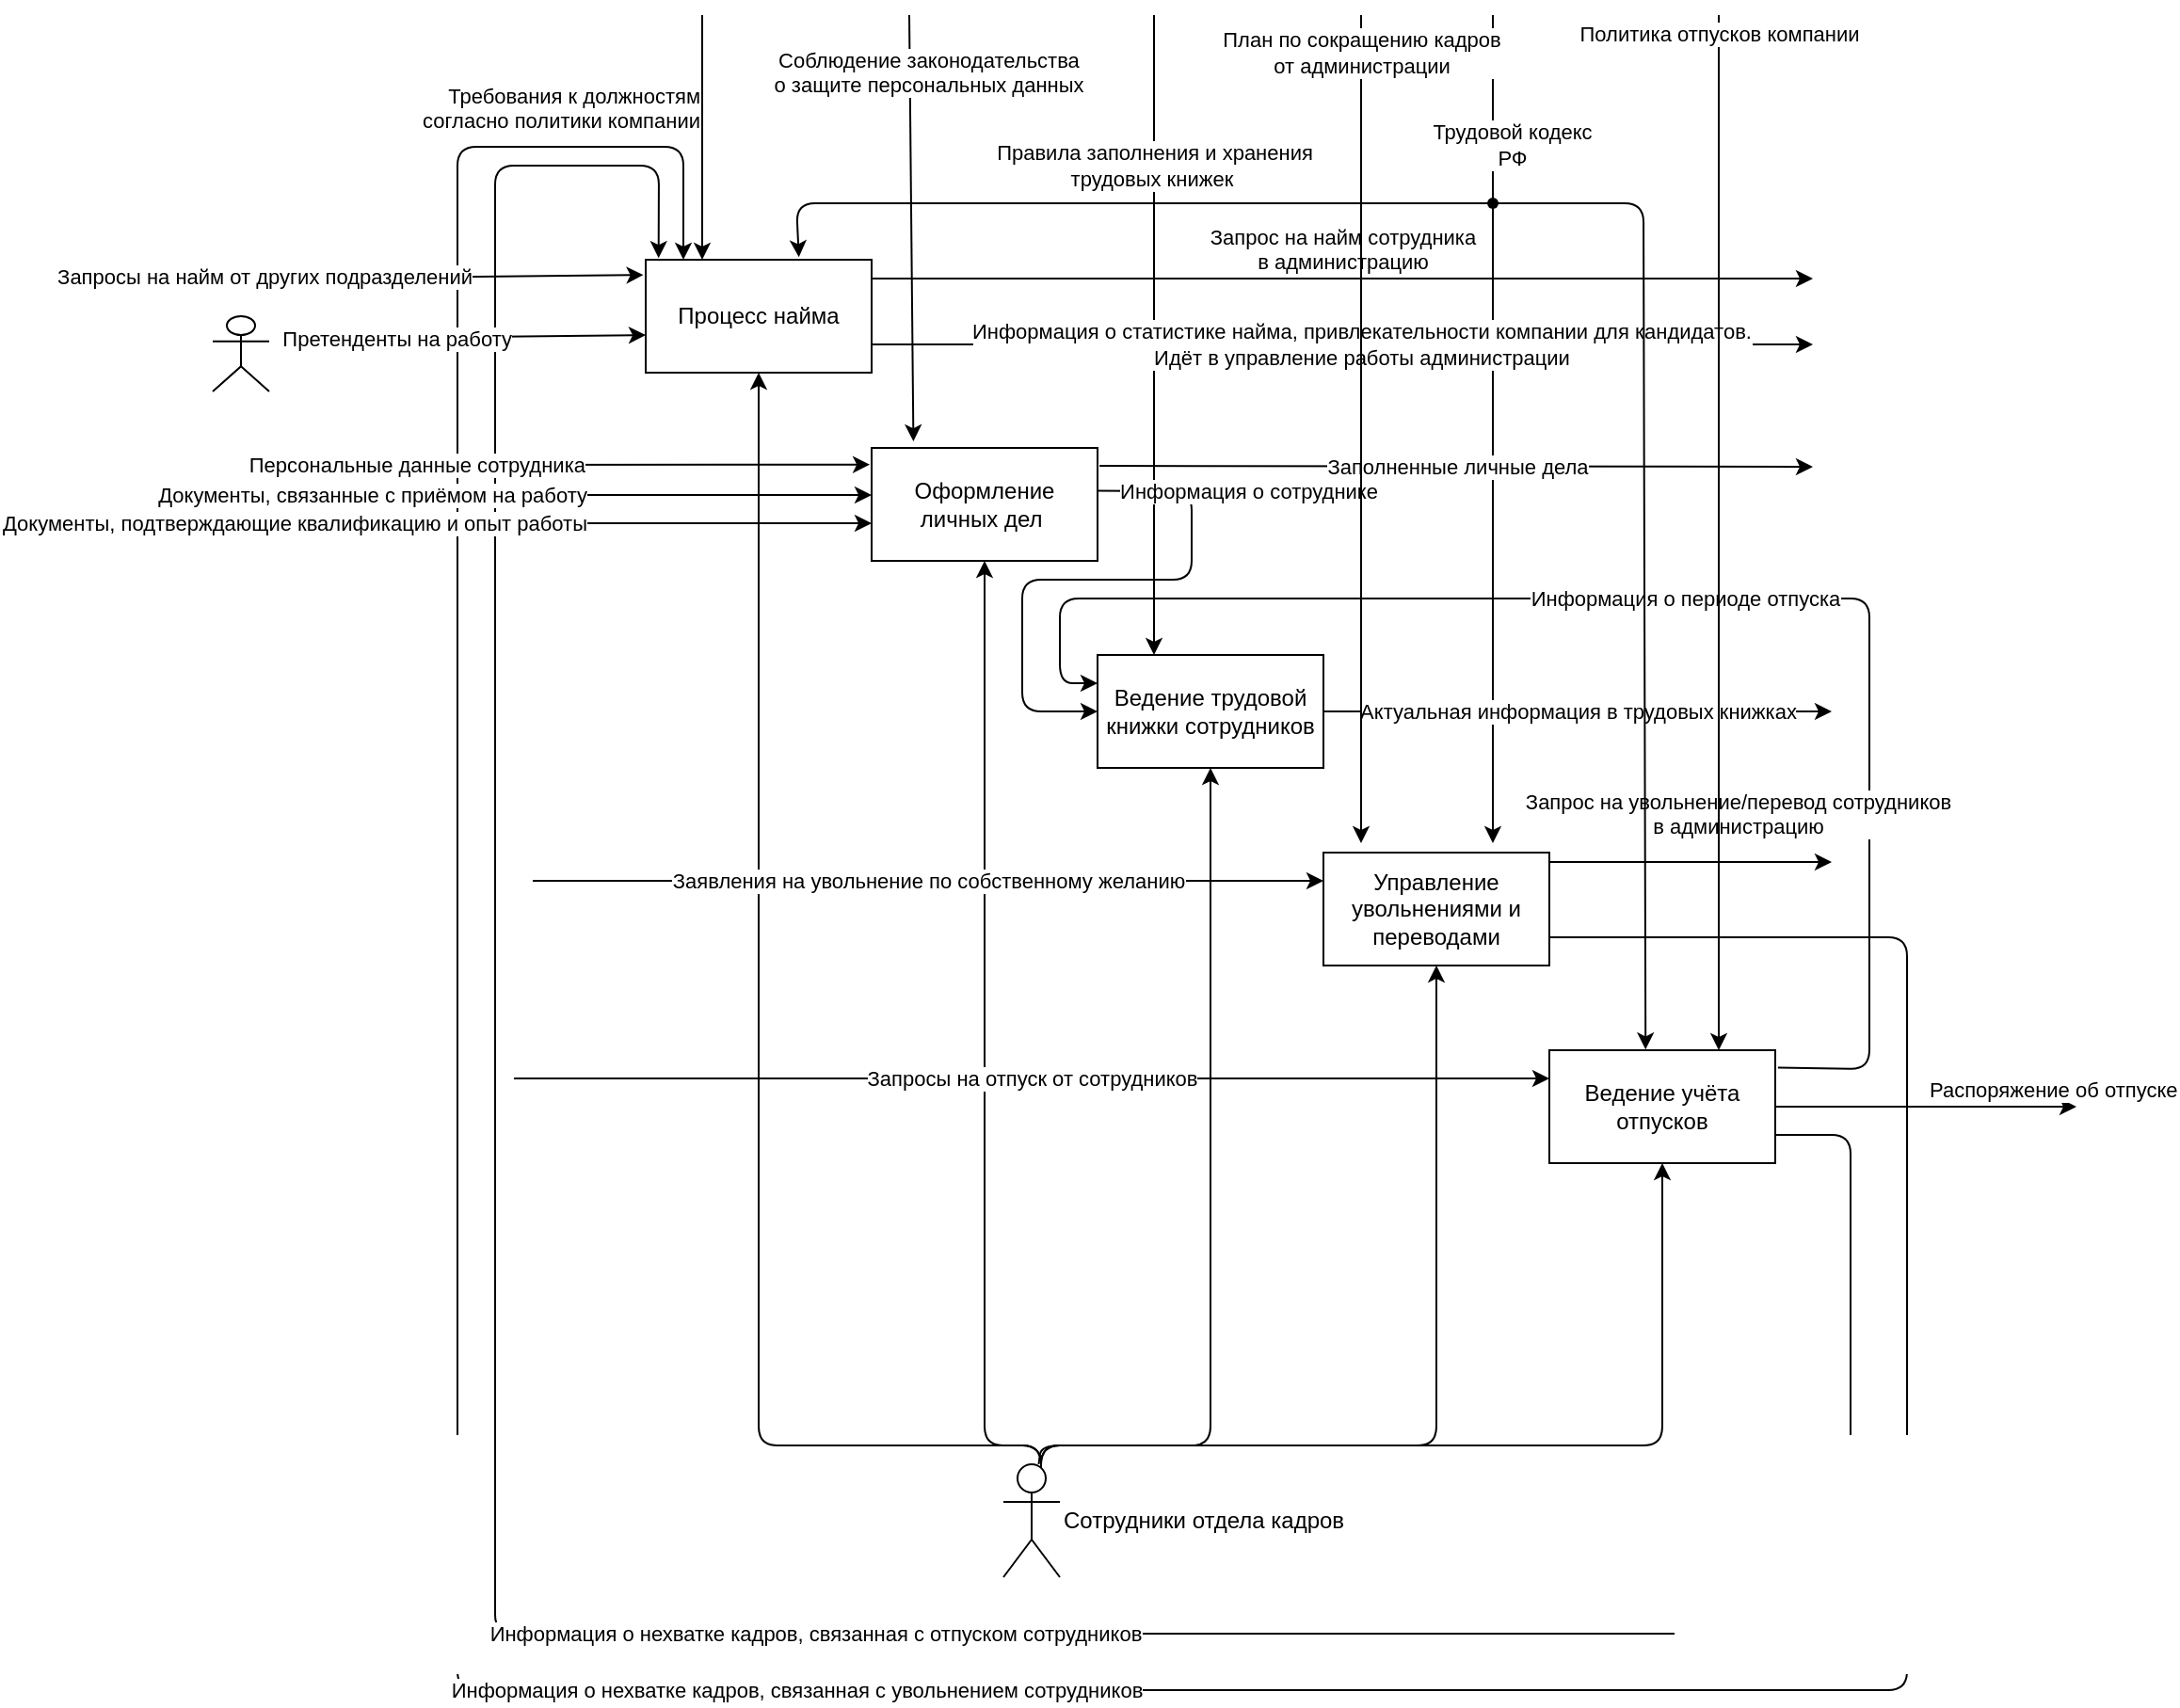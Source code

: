 <mxfile>
    <diagram id="W4oG9ZekPhnmWvGLDY8r" name="Страница 1">
        <mxGraphModel dx="2340" dy="1024" grid="1" gridSize="10" guides="1" tooltips="1" connect="1" arrows="1" fold="1" page="1" pageScale="1" pageWidth="827" pageHeight="1169" math="0" shadow="0">
            <root>
                <mxCell id="0"/>
                <mxCell id="1" parent="0"/>
                <mxCell id="43" value="Трудовой кодекс&lt;br&gt;РФ" style="endArrow=classic;html=1;labelBackgroundColor=default;" parent="1" edge="1">
                    <mxGeometry x="-0.682" y="10" width="50" height="50" relative="1" as="geometry">
                        <mxPoint x="630" y="80" as="sourcePoint"/>
                        <mxPoint x="630" y="520" as="targetPoint"/>
                        <mxPoint y="-1" as="offset"/>
                    </mxGeometry>
                </mxCell>
                <mxCell id="38" value="Правила заполнения и хранения&lt;br&gt;трудовых книжек&amp;nbsp;" style="endArrow=classic;html=1;entryX=0.25;entryY=0;entryDx=0;entryDy=0;" parent="1" target="4" edge="1">
                    <mxGeometry x="-0.529" width="50" height="50" relative="1" as="geometry">
                        <mxPoint x="450" y="80" as="sourcePoint"/>
                        <mxPoint x="510" y="110" as="targetPoint"/>
                        <mxPoint as="offset"/>
                    </mxGeometry>
                </mxCell>
                <mxCell id="39" value="Актуальная информация в трудовых книжках" style="edgeStyle=none;html=1;exitX=1;exitY=0.5;exitDx=0;exitDy=0;labelBackgroundColor=default;" parent="1" source="4" edge="1">
                    <mxGeometry relative="1" as="geometry">
                        <mxPoint x="810" y="450" as="targetPoint"/>
                    </mxGeometry>
                </mxCell>
                <mxCell id="4" value="Ведение трудовой книжки сотрудников" style="rounded=0;whiteSpace=wrap;html=1;" parent="1" vertex="1">
                    <mxGeometry x="420" y="420" width="120" height="60" as="geometry"/>
                </mxCell>
                <mxCell id="33" value="Заполненные личные дела" style="edgeStyle=none;html=1;exitX=1.009;exitY=0.159;exitDx=0;exitDy=0;exitPerimeter=0;" parent="1" source="5" edge="1">
                    <mxGeometry relative="1" as="geometry">
                        <mxPoint x="800" y="320" as="targetPoint"/>
                    </mxGeometry>
                </mxCell>
                <mxCell id="34" value="Информация о сотруднике" style="edgeStyle=none;html=1;entryX=0;entryY=0.5;entryDx=0;entryDy=0;exitX=0.992;exitY=0.38;exitDx=0;exitDy=0;exitPerimeter=0;" parent="1" source="5" target="4" edge="1">
                    <mxGeometry x="-0.658" y="30" relative="1" as="geometry">
                        <Array as="points">
                            <mxPoint x="470" y="333"/>
                            <mxPoint x="470" y="380"/>
                            <mxPoint x="380" y="380"/>
                            <mxPoint x="380" y="450"/>
                        </Array>
                        <mxPoint as="offset"/>
                    </mxGeometry>
                </mxCell>
                <mxCell id="5" value="Оформление личных дел&amp;nbsp;" style="rounded=0;whiteSpace=wrap;html=1;" parent="1" vertex="1">
                    <mxGeometry x="300" y="310" width="120" height="60" as="geometry"/>
                </mxCell>
                <mxCell id="6" value="Процесс найма" style="rounded=0;whiteSpace=wrap;html=1;" parent="1" vertex="1">
                    <mxGeometry x="180" y="210" width="120" height="60" as="geometry"/>
                </mxCell>
                <mxCell id="30" value="Информация о нехватке кадров, связанная с увольнением сотрудников" style="edgeStyle=none;html=1;exitX=1;exitY=0.75;exitDx=0;exitDy=0;" parent="1" source="7" edge="1">
                    <mxGeometry relative="1" as="geometry">
                        <mxPoint x="200" y="210" as="targetPoint"/>
                        <Array as="points">
                            <mxPoint x="850" y="570"/>
                            <mxPoint x="850" y="970"/>
                            <mxPoint x="80" y="970"/>
                            <mxPoint x="80" y="150"/>
                            <mxPoint x="200" y="150"/>
                        </Array>
                    </mxGeometry>
                </mxCell>
                <mxCell id="7" value="Управление увольнениями и переводами" style="rounded=0;whiteSpace=wrap;html=1;" parent="1" vertex="1">
                    <mxGeometry x="540" y="525" width="120" height="60" as="geometry"/>
                </mxCell>
                <mxCell id="28" value="Информация о нехватке кадров, связанная с отпуском сотрудников" style="edgeStyle=none;html=1;exitX=1;exitY=0.75;exitDx=0;exitDy=0;entryX=0.057;entryY=-0.015;entryDx=0;entryDy=0;entryPerimeter=0;" parent="1" source="8" target="6" edge="1">
                    <mxGeometry x="-0.119" relative="1" as="geometry">
                        <mxPoint x="760" y="400" as="targetPoint"/>
                        <Array as="points">
                            <mxPoint x="820" y="675"/>
                            <mxPoint x="820" y="940"/>
                            <mxPoint x="100" y="940"/>
                            <mxPoint x="100" y="160"/>
                            <mxPoint x="187" y="160"/>
                        </Array>
                        <mxPoint as="offset"/>
                    </mxGeometry>
                </mxCell>
                <mxCell id="29" value="Информация о периоде отпуска" style="edgeStyle=none;html=1;entryX=0;entryY=0.25;entryDx=0;entryDy=0;exitX=1.012;exitY=0.155;exitDx=0;exitDy=0;exitPerimeter=0;" parent="1" source="8" target="4" edge="1">
                    <mxGeometry relative="1" as="geometry">
                        <Array as="points">
                            <mxPoint x="830" y="640"/>
                            <mxPoint x="830" y="390"/>
                            <mxPoint x="400" y="390"/>
                            <mxPoint x="400" y="435"/>
                        </Array>
                    </mxGeometry>
                </mxCell>
                <mxCell id="52" value="Распоряжение об отпуске" style="edgeStyle=none;jumpStyle=none;html=1;labelBackgroundColor=default;verticalAlign=bottom;labelPosition=right;verticalLabelPosition=top;align=left;" parent="1" source="8" edge="1">
                    <mxGeometry relative="1" as="geometry">
                        <mxPoint x="940" y="660" as="targetPoint"/>
                    </mxGeometry>
                </mxCell>
                <mxCell id="8" value="Ведение учёта отпусков" style="rounded=0;whiteSpace=wrap;html=1;" parent="1" vertex="1">
                    <mxGeometry x="660" y="630" width="120" height="60" as="geometry"/>
                </mxCell>
                <mxCell id="9" value="Запросы на найм от других подразделений" style="endArrow=classic;html=1;entryX=-0.01;entryY=0.135;entryDx=0;entryDy=0;entryPerimeter=0;labelPosition=left;verticalLabelPosition=middle;align=right;verticalAlign=middle;" parent="1" target="6" edge="1">
                    <mxGeometry width="50" height="50" relative="1" as="geometry">
                        <mxPoint y="220" as="sourcePoint"/>
                        <mxPoint x="140" y="250" as="targetPoint"/>
                    </mxGeometry>
                </mxCell>
                <mxCell id="10" value="Претенденты на работу" style="endArrow=classic;html=1;entryX=-0.01;entryY=0.135;entryDx=0;entryDy=0;entryPerimeter=0;labelPosition=left;verticalLabelPosition=middle;align=right;verticalAlign=middle;" parent="1" edge="1">
                    <mxGeometry x="0.217" y="-1" width="50" height="50" relative="1" as="geometry">
                        <mxPoint x="1.2" y="251.9" as="sourcePoint"/>
                        <mxPoint x="180.0" y="250.0" as="targetPoint"/>
                        <mxPoint as="offset"/>
                    </mxGeometry>
                </mxCell>
                <mxCell id="12" value="Запрос на найм сотрудника&lt;br&gt;в администрацию" style="endArrow=classic;html=1;labelPosition=center;verticalLabelPosition=top;align=center;verticalAlign=bottom;" parent="1" edge="1">
                    <mxGeometry width="50" height="50" relative="1" as="geometry">
                        <mxPoint x="300" y="220" as="sourcePoint"/>
                        <mxPoint x="800" y="220" as="targetPoint"/>
                    </mxGeometry>
                </mxCell>
                <mxCell id="13" value="Требования к должностям&lt;br&gt;согласно политики компании" style="endArrow=classic;html=1;entryX=0.25;entryY=0;entryDx=0;entryDy=0;horizontal=1;verticalAlign=bottom;labelPosition=left;verticalLabelPosition=top;align=right;" parent="1" target="6" edge="1">
                    <mxGeometry width="50" height="50" relative="1" as="geometry">
                        <mxPoint x="210" y="80" as="sourcePoint"/>
                        <mxPoint x="250" y="40" as="targetPoint"/>
                        <mxPoint as="offset"/>
                    </mxGeometry>
                </mxCell>
                <mxCell id="15" style="edgeStyle=none;html=1;entryX=0.5;entryY=1;entryDx=0;entryDy=0;" parent="1" target="6" edge="1">
                    <mxGeometry relative="1" as="geometry">
                        <mxPoint x="390.0" y="860" as="sourcePoint"/>
                        <Array as="points">
                            <mxPoint x="390" y="840"/>
                            <mxPoint x="240" y="840"/>
                        </Array>
                    </mxGeometry>
                </mxCell>
                <mxCell id="16" style="edgeStyle=none;html=1;entryX=0.5;entryY=1;entryDx=0;entryDy=0;" parent="1" target="5" edge="1">
                    <mxGeometry relative="1" as="geometry">
                        <mxPoint x="390.0" y="860" as="sourcePoint"/>
                        <Array as="points">
                            <mxPoint x="390" y="840"/>
                            <mxPoint x="360" y="840"/>
                        </Array>
                    </mxGeometry>
                </mxCell>
                <mxCell id="17" style="edgeStyle=none;html=1;entryX=0.5;entryY=1;entryDx=0;entryDy=0;" parent="1" target="4" edge="1">
                    <mxGeometry relative="1" as="geometry">
                        <mxPoint x="390.0" y="860" as="sourcePoint"/>
                        <Array as="points">
                            <mxPoint x="390" y="840"/>
                            <mxPoint x="480" y="840"/>
                        </Array>
                    </mxGeometry>
                </mxCell>
                <mxCell id="18" style="edgeStyle=none;html=1;entryX=0.5;entryY=1;entryDx=0;entryDy=0;" parent="1" target="7" edge="1">
                    <mxGeometry relative="1" as="geometry">
                        <mxPoint x="390.0" y="860" as="sourcePoint"/>
                        <Array as="points">
                            <mxPoint x="390" y="840"/>
                            <mxPoint x="600" y="840"/>
                        </Array>
                    </mxGeometry>
                </mxCell>
                <mxCell id="19" style="edgeStyle=none;html=1;entryX=0.5;entryY=1;entryDx=0;entryDy=0;" parent="1" source="35" target="8" edge="1">
                    <mxGeometry relative="1" as="geometry">
                        <mxPoint x="390.0" y="860" as="sourcePoint"/>
                        <Array as="points">
                            <mxPoint x="390" y="840"/>
                            <mxPoint x="720" y="840"/>
                        </Array>
                    </mxGeometry>
                </mxCell>
                <mxCell id="22" value="Информация о статистике найма, привлекательности компании для кандидатов.&lt;br&gt;Идёт в управление работы администрации" style="endArrow=classic;exitX=1;exitY=0.75;exitDx=0;exitDy=0;verticalAlign=middle;html=1;labelBackgroundColor=default;labelPosition=center;verticalLabelPosition=middle;align=center;" parent="1" source="6" edge="1">
                    <mxGeometry x="0.04" width="50" height="50" relative="1" as="geometry">
                        <mxPoint x="340" y="270" as="sourcePoint"/>
                        <mxPoint x="800" y="255" as="targetPoint"/>
                        <mxPoint as="offset"/>
                    </mxGeometry>
                </mxCell>
                <mxCell id="23" value="Персональные данные сотрудника" style="endArrow=classic;html=1;entryX=-0.008;entryY=0.147;entryDx=0;entryDy=0;verticalAlign=middle;labelPosition=left;verticalLabelPosition=middle;align=right;entryPerimeter=0;" parent="1" target="5" edge="1">
                    <mxGeometry width="50" height="50" relative="1" as="geometry">
                        <mxPoint y="319" as="sourcePoint"/>
                        <mxPoint x="110" y="310" as="targetPoint"/>
                    </mxGeometry>
                </mxCell>
                <mxCell id="24" value="Документы, связанные с приёмом на работу" style="endArrow=classic;html=1;entryX=0;entryY=0.25;entryDx=0;entryDy=0;verticalAlign=middle;labelPosition=left;verticalLabelPosition=middle;align=right;" parent="1" edge="1">
                    <mxGeometry width="50" height="50" relative="1" as="geometry">
                        <mxPoint y="335" as="sourcePoint"/>
                        <mxPoint x="300" y="335" as="targetPoint"/>
                    </mxGeometry>
                </mxCell>
                <mxCell id="26" value="Документы, подтверждающие квалификацию и опыт работы" style="endArrow=classic;html=1;entryX=0;entryY=0.25;entryDx=0;entryDy=0;verticalAlign=middle;labelPosition=left;verticalLabelPosition=middle;align=right;" parent="1" edge="1">
                    <mxGeometry width="50" height="50" relative="1" as="geometry">
                        <mxPoint y="350" as="sourcePoint"/>
                        <mxPoint x="300" y="350" as="targetPoint"/>
                    </mxGeometry>
                </mxCell>
                <mxCell id="27" value="Соблюдение законодательства&lt;br&gt;о защите персональных данных" style="endArrow=classic;html=1;entryX=0.185;entryY=-0.058;entryDx=0;entryDy=0;entryPerimeter=0;labelPosition=center;verticalLabelPosition=top;align=center;verticalAlign=bottom;" parent="1" target="5" edge="1">
                    <mxGeometry x="-0.592" y="10" width="50" height="50" relative="1" as="geometry">
                        <mxPoint x="320" y="80" as="sourcePoint"/>
                        <mxPoint x="430" y="240" as="targetPoint"/>
                        <mxPoint as="offset"/>
                    </mxGeometry>
                </mxCell>
                <mxCell id="31" value="Запрос на увольнение/перевод сотрудников&lt;br&gt;в администрацию" style="endArrow=classic;html=1;verticalAlign=bottom;" parent="1" edge="1">
                    <mxGeometry x="0.333" y="10" width="50" height="50" relative="1" as="geometry">
                        <mxPoint x="660" y="530" as="sourcePoint"/>
                        <mxPoint x="810" y="530" as="targetPoint"/>
                        <mxPoint as="offset"/>
                    </mxGeometry>
                </mxCell>
                <mxCell id="35" value="Сотрудники отдела кадров" style="shape=umlActor;verticalLabelPosition=middle;verticalAlign=middle;html=1;outlineConnect=0;labelPosition=right;align=left;" parent="1" vertex="1">
                    <mxGeometry x="370" y="850" width="30" height="60" as="geometry"/>
                </mxCell>
                <mxCell id="37" value="" style="shape=umlActor;verticalLabelPosition=bottom;verticalAlign=top;html=1;outlineConnect=0;" parent="1" vertex="1">
                    <mxGeometry x="-50" y="240" width="30" height="40" as="geometry"/>
                </mxCell>
                <mxCell id="40" value="Запросы на отпуск от сотрудников" style="endArrow=classic;html=1;labelBackgroundColor=default;entryX=0;entryY=0.25;entryDx=0;entryDy=0;" parent="1" target="8" edge="1">
                    <mxGeometry width="50" height="50" relative="1" as="geometry">
                        <mxPoint x="110" y="645" as="sourcePoint"/>
                        <mxPoint x="190" y="670" as="targetPoint"/>
                    </mxGeometry>
                </mxCell>
                <mxCell id="41" value="Заявления на увольнение по собственному желанию" style="endArrow=classic;html=1;labelBackgroundColor=default;entryX=0;entryY=0.25;entryDx=0;entryDy=0;" parent="1" target="7" edge="1">
                    <mxGeometry width="50" height="50" relative="1" as="geometry">
                        <mxPoint x="120" y="540" as="sourcePoint"/>
                        <mxPoint x="200" y="510" as="targetPoint"/>
                    </mxGeometry>
                </mxCell>
                <mxCell id="42" value="План по сокращению кадров&lt;br&gt;от администрации" style="endArrow=classic;html=1;labelBackgroundColor=default;" parent="1" edge="1">
                    <mxGeometry x="-0.909" width="50" height="50" relative="1" as="geometry">
                        <mxPoint x="560" y="80" as="sourcePoint"/>
                        <mxPoint x="560" y="520" as="targetPoint"/>
                        <mxPoint as="offset"/>
                    </mxGeometry>
                </mxCell>
                <mxCell id="45" value="Политика отпусков компании" style="endArrow=classic;html=1;labelBackgroundColor=default;jumpStyle=none;entryX=0.75;entryY=0;entryDx=0;entryDy=0;" parent="1" target="8" edge="1">
                    <mxGeometry x="-0.964" width="50" height="50" relative="1" as="geometry">
                        <mxPoint x="750" y="80" as="sourcePoint"/>
                        <mxPoint x="790" y="80" as="targetPoint"/>
                        <mxPoint as="offset"/>
                    </mxGeometry>
                </mxCell>
                <mxCell id="46" value="" style="endArrow=classic;html=1;labelBackgroundColor=default;jumpStyle=none;entryX=0.426;entryY=-0.006;entryDx=0;entryDy=0;entryPerimeter=0;" parent="1" target="8" edge="1">
                    <mxGeometry width="50" height="50" relative="1" as="geometry">
                        <mxPoint x="630" y="180" as="sourcePoint"/>
                        <mxPoint x="740" y="130" as="targetPoint"/>
                        <Array as="points">
                            <mxPoint x="710" y="180"/>
                        </Array>
                    </mxGeometry>
                </mxCell>
                <mxCell id="47" value="" style="endArrow=classic;html=1;labelBackgroundColor=default;jumpStyle=none;entryX=0.678;entryY=-0.022;entryDx=0;entryDy=0;entryPerimeter=0;" parent="1" source="48" target="6" edge="1">
                    <mxGeometry width="50" height="50" relative="1" as="geometry">
                        <mxPoint x="630" y="180" as="sourcePoint"/>
                        <mxPoint x="310" y="120" as="targetPoint"/>
                        <Array as="points">
                            <mxPoint x="260" y="180"/>
                        </Array>
                    </mxGeometry>
                </mxCell>
                <mxCell id="48" value="" style="shape=waypoint;sketch=0;fillStyle=solid;size=6;pointerEvents=1;points=[];fillColor=none;resizable=0;rotatable=0;perimeter=centerPerimeter;snapToPoint=1;" parent="1" vertex="1">
                    <mxGeometry x="620" y="170" width="20" height="20" as="geometry"/>
                </mxCell>
            </root>
        </mxGraphModel>
    </diagram>
</mxfile>